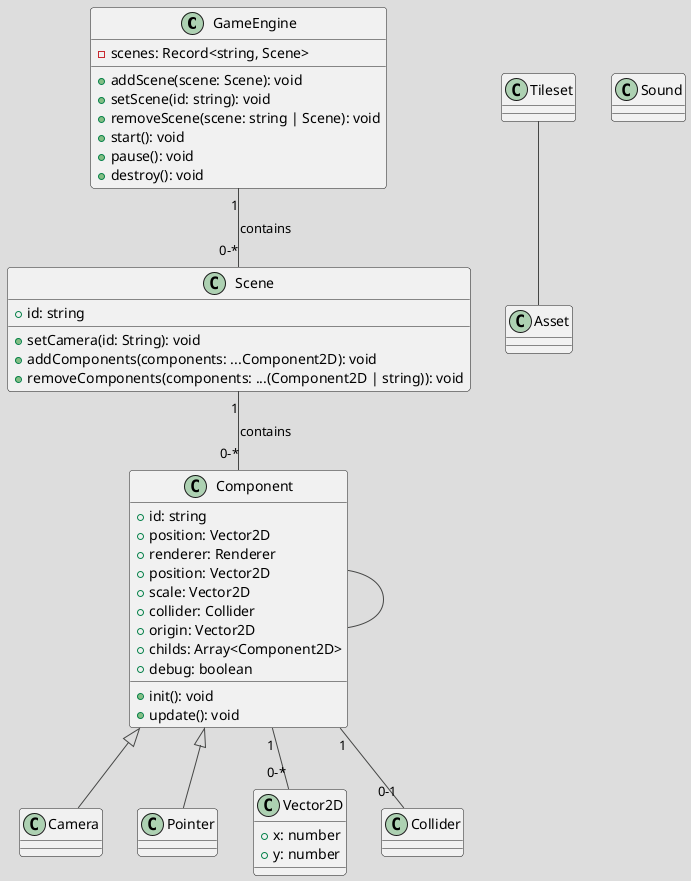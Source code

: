 @startuml classes
!theme toy

class GameEngine {
	- scenes: Record<string, Scene>

	+ addScene(scene: Scene): void
	+ setScene(id: string): void
	+ removeScene(scene: string | Scene): void
	+ start(): void
	+ pause(): void
	+ destroy(): void
}

class Scene {
	+ id: string

	+ setCamera(id: String): void
	+ addComponents(components: ...Component2D): void
	+ removeComponents(components: ...(Component2D | string)): void
}

GameEngine "1" -- "0-*" Scene : "contains"

class Component {
	+ id: string
	+ position: Vector2D
	+ renderer: Renderer
	+ position: Vector2D
	+ scale: Vector2D
	+ collider: Collider
	+ origin: Vector2D
	+ childs: Array<Component2D>
	+ debug: boolean

	+ init(): void
	+ update(): void
}

Scene "1" -- "0-*" Component : "contains"

class Camera extends Component {

}

class Pointer extends Component {}

class Asset {}

class Sound {}

class Tileset {}

Component -- Component
Tileset -- Asset

class Vector2D {
	+ x: number
	+ y: number
}

class Collider {}

Component "1" -- "0-1" Collider

Component "1" -- "0-*" Vector2D

@enduml
